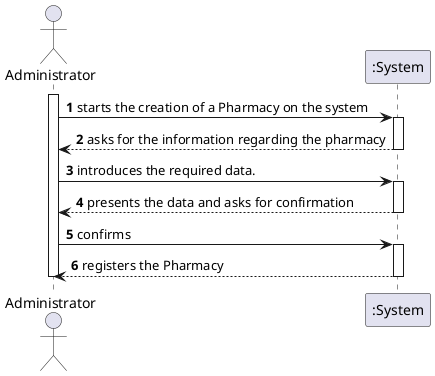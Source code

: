 @startuml
autonumber
actor "Administrator" as ADM
participant ":System" as STM
activate ADM
ADM-> STM :starts the creation of a Pharmacy on the system
activate STM
STM --> ADM :asks for the information regarding the pharmacy
deactivate STM

ADM -> STM : introduces the required data.
activate STM
STM --> ADM :presents the data and asks for confirmation
deactivate STM

ADM -> STM : confirms
activate STM
STM --> ADM : registers the Pharmacy
deactivate STM

deactivate ADM
@enduml